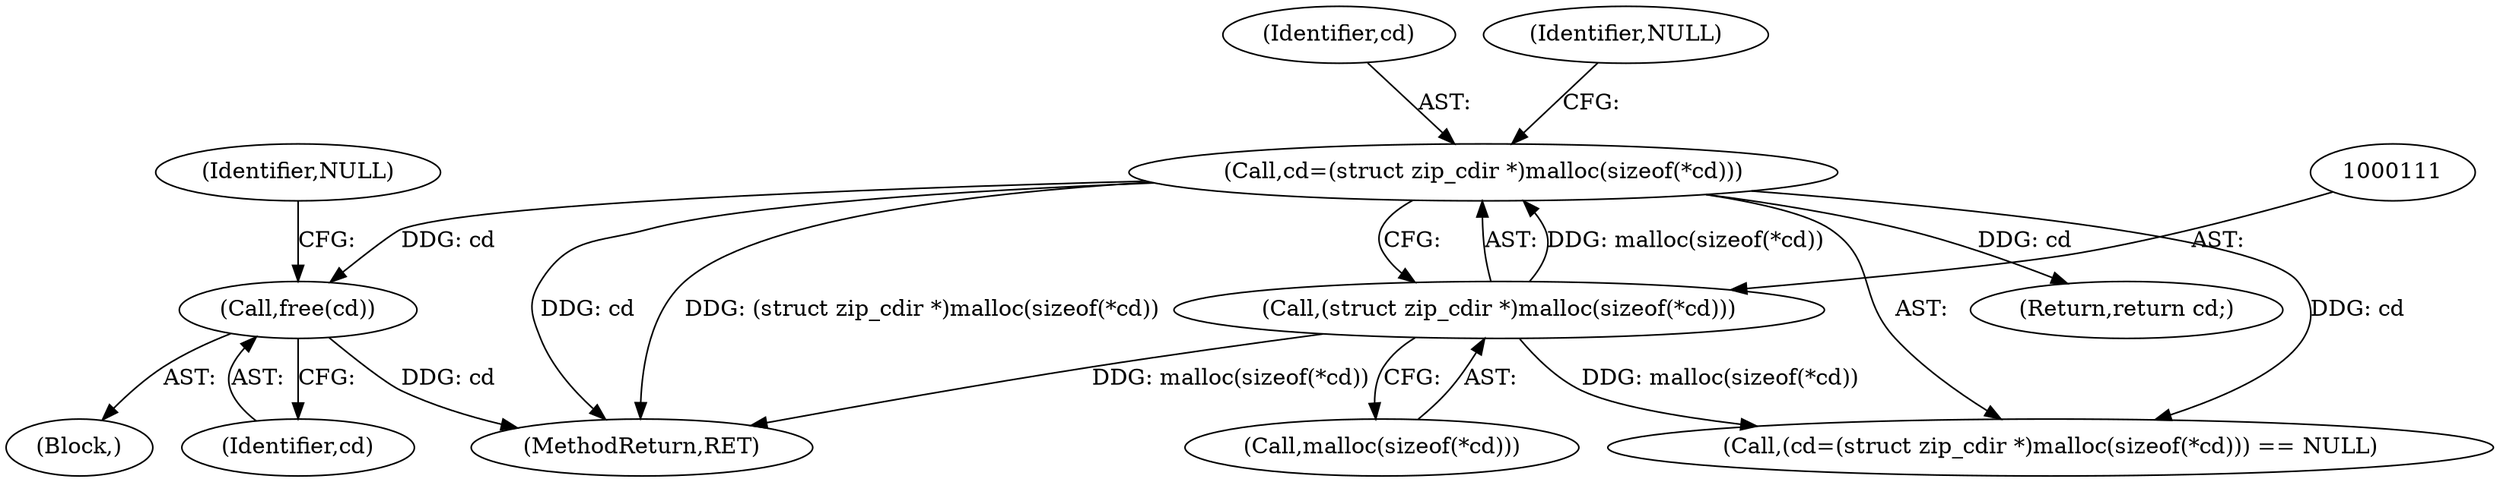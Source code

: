 digraph "0_php_ef8fc4b53d92fbfcd8ef1abbd6f2f5fe2c4a11e5@API" {
"1000146" [label="(Call,free(cd))"];
"1000108" [label="(Call,cd=(struct zip_cdir *)malloc(sizeof(*cd)))"];
"1000110" [label="(Call,(struct zip_cdir *)malloc(sizeof(*cd)))"];
"1000107" [label="(Call,(cd=(struct zip_cdir *)malloc(sizeof(*cd))) == NULL)"];
"1000176" [label="(MethodReturn,RET)"];
"1000141" [label="(Block,)"];
"1000146" [label="(Call,free(cd))"];
"1000149" [label="(Identifier,NULL)"];
"1000110" [label="(Call,(struct zip_cdir *)malloc(sizeof(*cd)))"];
"1000147" [label="(Identifier,cd)"];
"1000108" [label="(Call,cd=(struct zip_cdir *)malloc(sizeof(*cd)))"];
"1000174" [label="(Return,return cd;)"];
"1000109" [label="(Identifier,cd)"];
"1000116" [label="(Identifier,NULL)"];
"1000112" [label="(Call,malloc(sizeof(*cd)))"];
"1000146" -> "1000141"  [label="AST: "];
"1000146" -> "1000147"  [label="CFG: "];
"1000147" -> "1000146"  [label="AST: "];
"1000149" -> "1000146"  [label="CFG: "];
"1000146" -> "1000176"  [label="DDG: cd"];
"1000108" -> "1000146"  [label="DDG: cd"];
"1000108" -> "1000107"  [label="AST: "];
"1000108" -> "1000110"  [label="CFG: "];
"1000109" -> "1000108"  [label="AST: "];
"1000110" -> "1000108"  [label="AST: "];
"1000116" -> "1000108"  [label="CFG: "];
"1000108" -> "1000176"  [label="DDG: cd"];
"1000108" -> "1000176"  [label="DDG: (struct zip_cdir *)malloc(sizeof(*cd))"];
"1000108" -> "1000107"  [label="DDG: cd"];
"1000110" -> "1000108"  [label="DDG: malloc(sizeof(*cd))"];
"1000108" -> "1000174"  [label="DDG: cd"];
"1000110" -> "1000112"  [label="CFG: "];
"1000111" -> "1000110"  [label="AST: "];
"1000112" -> "1000110"  [label="AST: "];
"1000110" -> "1000176"  [label="DDG: malloc(sizeof(*cd))"];
"1000110" -> "1000107"  [label="DDG: malloc(sizeof(*cd))"];
}
